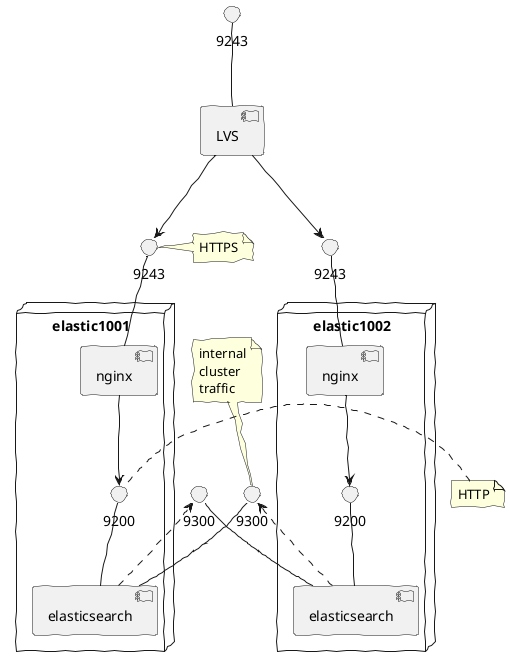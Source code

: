 @startuml

skinparam handwritten true


node elastic1001 {
  [nginx] as nginx1
  [elasticsearch] as elasticsearch1
  () 9200 as 9200_1
  () 9200_1 -- elasticsearch1
}
() 9300 as 9300_1
() 9243 as 9243_1
() 9300_1 -- elasticsearch1
() 9243_1 -- nginx1

nginx1 --> 9200_1


node elastic1002 {
  [nginx] as nginx2
  [elasticsearch] as elasticsearch2
  () 9200 as 9200_2
  () 9200_2 -- elasticsearch2
}
() 9300 as 9300_2
() 9243 as 9243_2
() 9300_2 -- elasticsearch2
() 9243_2 -- nginx2

nginx2 --> 9200_2

() 9243 -- [LVS]
LVS --> 9243_1
LVS --> 9243_2

elasticsearch1 .> 9300_2
elasticsearch2 .> 9300_1

note left of 9200_1
  HTTP
end note

note left of 9243_1
  HTTPS
end note

note top of 9300_1
  internal
  cluster
  traffic
end note

@enduml